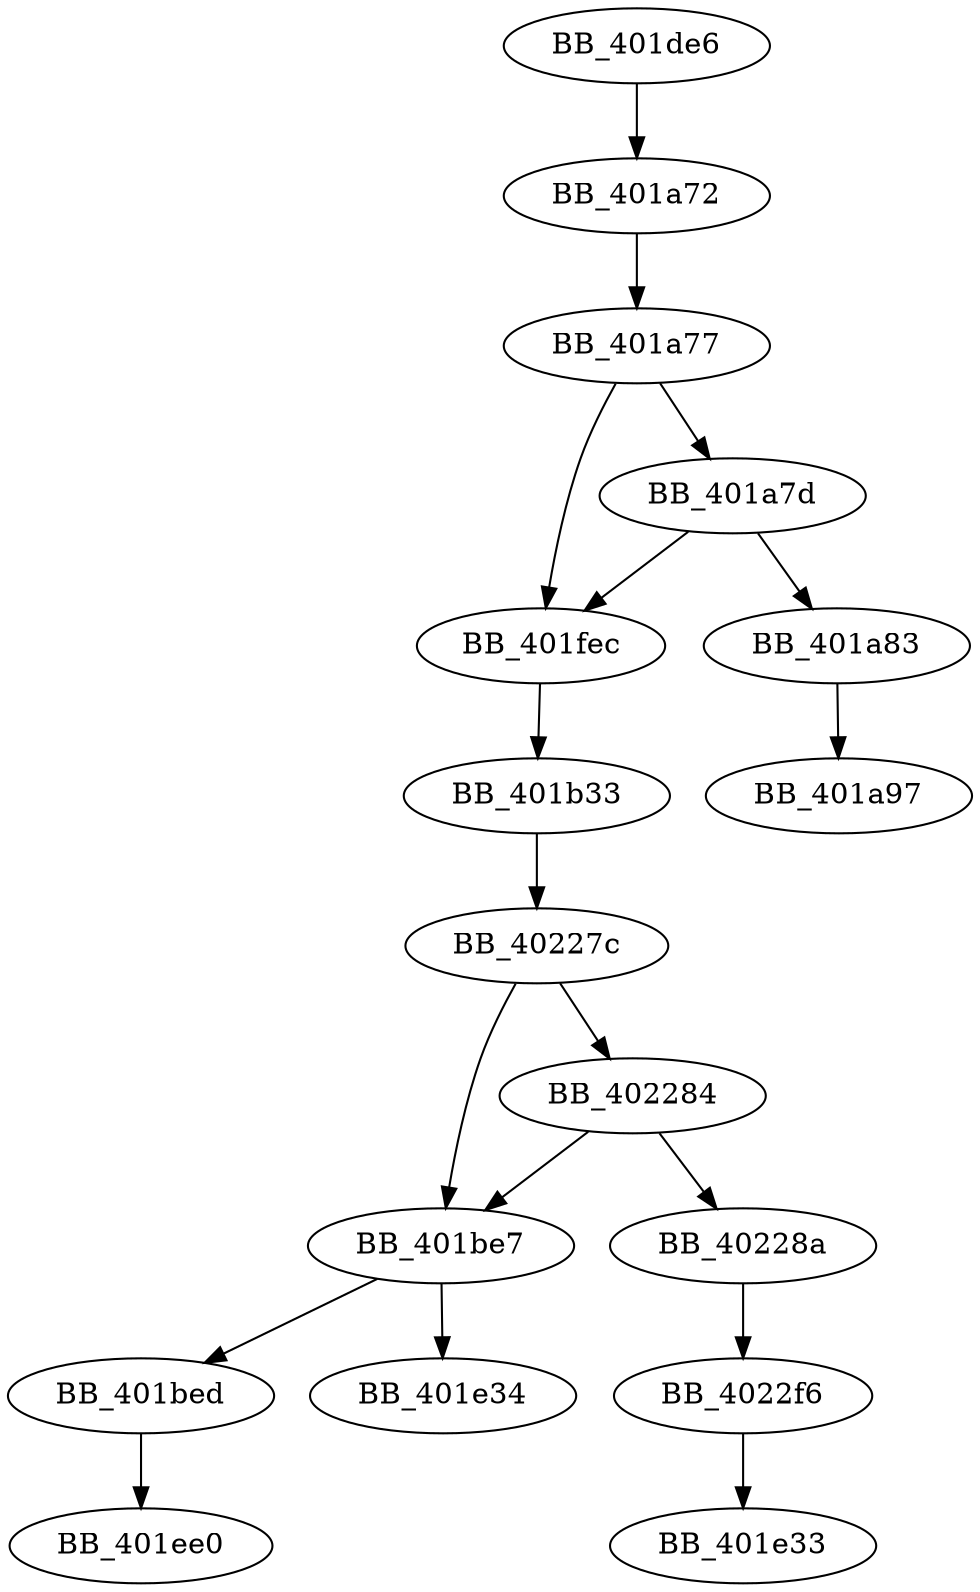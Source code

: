 DiGraph sub_401DE6{
BB_401a72->BB_401a77
BB_401a77->BB_401a7d
BB_401a77->BB_401fec
BB_401a7d->BB_401a83
BB_401a7d->BB_401fec
BB_401a83->BB_401a97
BB_401b33->BB_40227c
BB_401be7->BB_401bed
BB_401be7->BB_401e34
BB_401bed->BB_401ee0
BB_401de6->BB_401a72
BB_401fec->BB_401b33
BB_40227c->BB_401be7
BB_40227c->BB_402284
BB_402284->BB_401be7
BB_402284->BB_40228a
BB_40228a->BB_4022f6
BB_4022f6->BB_401e33
}
